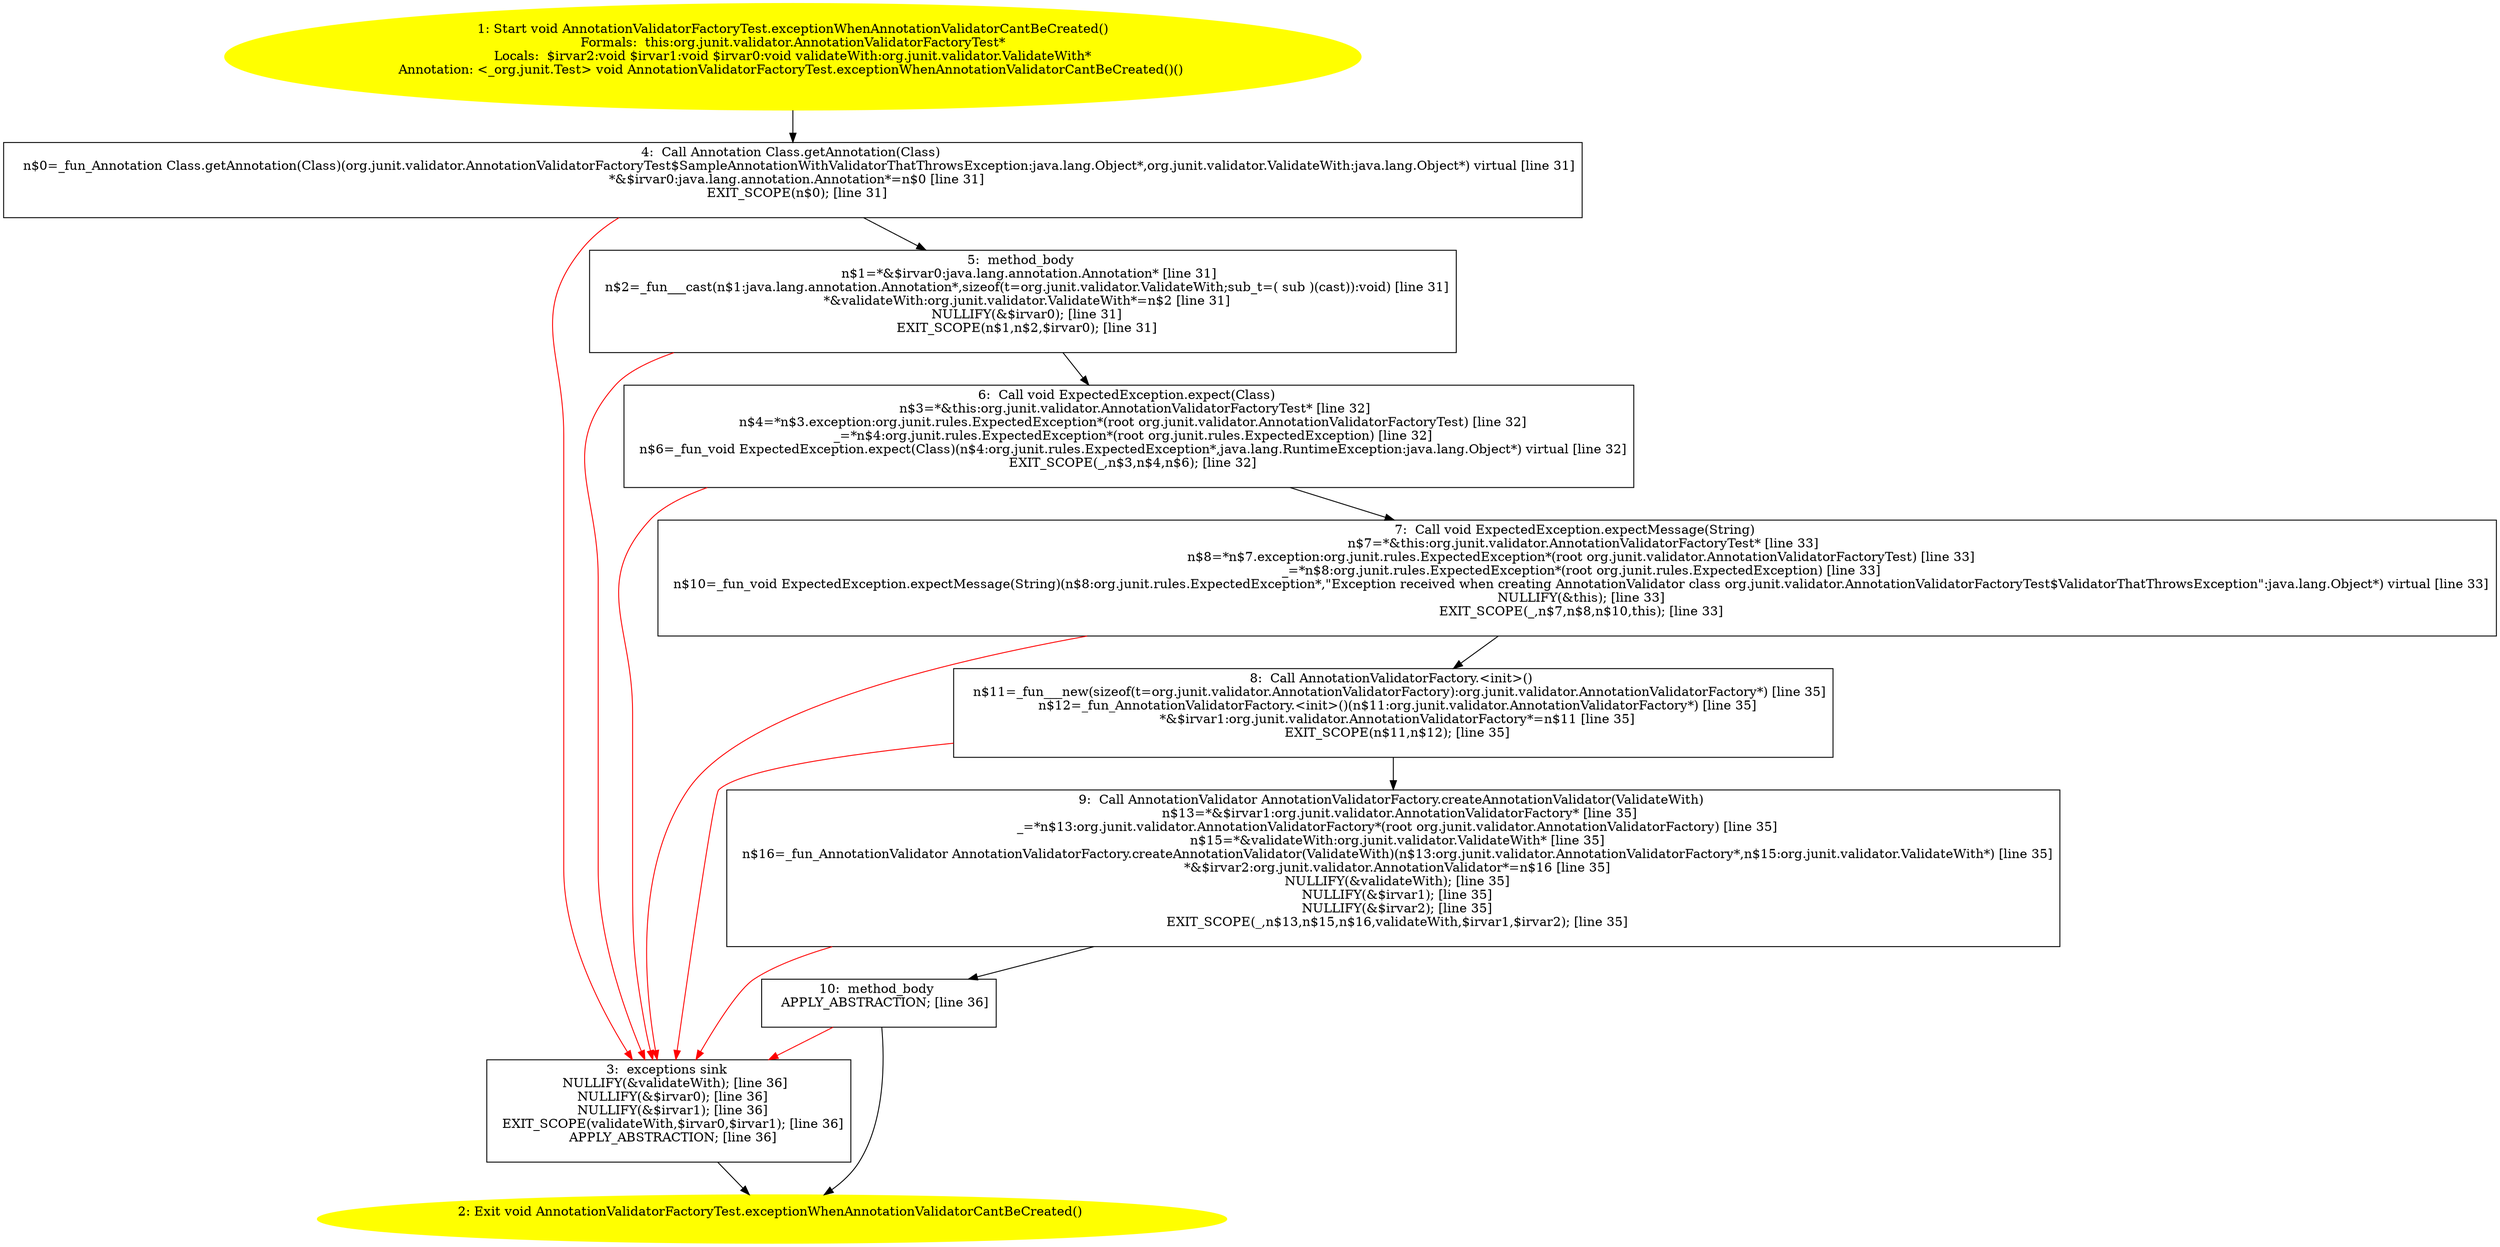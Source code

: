 /* @generated */
digraph cfg {
"org.junit.validator.AnnotationValidatorFactoryTest.exceptionWhenAnnotationValidatorCantBeCreated():v.d62a9ae73eadf11cd1134fed0bfbc089_1" [label="1: Start void AnnotationValidatorFactoryTest.exceptionWhenAnnotationValidatorCantBeCreated()\nFormals:  this:org.junit.validator.AnnotationValidatorFactoryTest*\nLocals:  $irvar2:void $irvar1:void $irvar0:void validateWith:org.junit.validator.ValidateWith*\nAnnotation: <_org.junit.Test> void AnnotationValidatorFactoryTest.exceptionWhenAnnotationValidatorCantBeCreated()() \n  " color=yellow style=filled]
	

	 "org.junit.validator.AnnotationValidatorFactoryTest.exceptionWhenAnnotationValidatorCantBeCreated():v.d62a9ae73eadf11cd1134fed0bfbc089_1" -> "org.junit.validator.AnnotationValidatorFactoryTest.exceptionWhenAnnotationValidatorCantBeCreated():v.d62a9ae73eadf11cd1134fed0bfbc089_4" ;
"org.junit.validator.AnnotationValidatorFactoryTest.exceptionWhenAnnotationValidatorCantBeCreated():v.d62a9ae73eadf11cd1134fed0bfbc089_2" [label="2: Exit void AnnotationValidatorFactoryTest.exceptionWhenAnnotationValidatorCantBeCreated() \n  " color=yellow style=filled]
	

"org.junit.validator.AnnotationValidatorFactoryTest.exceptionWhenAnnotationValidatorCantBeCreated():v.d62a9ae73eadf11cd1134fed0bfbc089_3" [label="3:  exceptions sink \n   NULLIFY(&validateWith); [line 36]\n  NULLIFY(&$irvar0); [line 36]\n  NULLIFY(&$irvar1); [line 36]\n  EXIT_SCOPE(validateWith,$irvar0,$irvar1); [line 36]\n  APPLY_ABSTRACTION; [line 36]\n " shape="box"]
	

	 "org.junit.validator.AnnotationValidatorFactoryTest.exceptionWhenAnnotationValidatorCantBeCreated():v.d62a9ae73eadf11cd1134fed0bfbc089_3" -> "org.junit.validator.AnnotationValidatorFactoryTest.exceptionWhenAnnotationValidatorCantBeCreated():v.d62a9ae73eadf11cd1134fed0bfbc089_2" ;
"org.junit.validator.AnnotationValidatorFactoryTest.exceptionWhenAnnotationValidatorCantBeCreated():v.d62a9ae73eadf11cd1134fed0bfbc089_4" [label="4:  Call Annotation Class.getAnnotation(Class) \n   n$0=_fun_Annotation Class.getAnnotation(Class)(org.junit.validator.AnnotationValidatorFactoryTest$SampleAnnotationWithValidatorThatThrowsException:java.lang.Object*,org.junit.validator.ValidateWith:java.lang.Object*) virtual [line 31]\n  *&$irvar0:java.lang.annotation.Annotation*=n$0 [line 31]\n  EXIT_SCOPE(n$0); [line 31]\n " shape="box"]
	

	 "org.junit.validator.AnnotationValidatorFactoryTest.exceptionWhenAnnotationValidatorCantBeCreated():v.d62a9ae73eadf11cd1134fed0bfbc089_4" -> "org.junit.validator.AnnotationValidatorFactoryTest.exceptionWhenAnnotationValidatorCantBeCreated():v.d62a9ae73eadf11cd1134fed0bfbc089_5" ;
	 "org.junit.validator.AnnotationValidatorFactoryTest.exceptionWhenAnnotationValidatorCantBeCreated():v.d62a9ae73eadf11cd1134fed0bfbc089_4" -> "org.junit.validator.AnnotationValidatorFactoryTest.exceptionWhenAnnotationValidatorCantBeCreated():v.d62a9ae73eadf11cd1134fed0bfbc089_3" [color="red" ];
"org.junit.validator.AnnotationValidatorFactoryTest.exceptionWhenAnnotationValidatorCantBeCreated():v.d62a9ae73eadf11cd1134fed0bfbc089_5" [label="5:  method_body \n   n$1=*&$irvar0:java.lang.annotation.Annotation* [line 31]\n  n$2=_fun___cast(n$1:java.lang.annotation.Annotation*,sizeof(t=org.junit.validator.ValidateWith;sub_t=( sub )(cast)):void) [line 31]\n  *&validateWith:org.junit.validator.ValidateWith*=n$2 [line 31]\n  NULLIFY(&$irvar0); [line 31]\n  EXIT_SCOPE(n$1,n$2,$irvar0); [line 31]\n " shape="box"]
	

	 "org.junit.validator.AnnotationValidatorFactoryTest.exceptionWhenAnnotationValidatorCantBeCreated():v.d62a9ae73eadf11cd1134fed0bfbc089_5" -> "org.junit.validator.AnnotationValidatorFactoryTest.exceptionWhenAnnotationValidatorCantBeCreated():v.d62a9ae73eadf11cd1134fed0bfbc089_6" ;
	 "org.junit.validator.AnnotationValidatorFactoryTest.exceptionWhenAnnotationValidatorCantBeCreated():v.d62a9ae73eadf11cd1134fed0bfbc089_5" -> "org.junit.validator.AnnotationValidatorFactoryTest.exceptionWhenAnnotationValidatorCantBeCreated():v.d62a9ae73eadf11cd1134fed0bfbc089_3" [color="red" ];
"org.junit.validator.AnnotationValidatorFactoryTest.exceptionWhenAnnotationValidatorCantBeCreated():v.d62a9ae73eadf11cd1134fed0bfbc089_6" [label="6:  Call void ExpectedException.expect(Class) \n   n$3=*&this:org.junit.validator.AnnotationValidatorFactoryTest* [line 32]\n  n$4=*n$3.exception:org.junit.rules.ExpectedException*(root org.junit.validator.AnnotationValidatorFactoryTest) [line 32]\n  _=*n$4:org.junit.rules.ExpectedException*(root org.junit.rules.ExpectedException) [line 32]\n  n$6=_fun_void ExpectedException.expect(Class)(n$4:org.junit.rules.ExpectedException*,java.lang.RuntimeException:java.lang.Object*) virtual [line 32]\n  EXIT_SCOPE(_,n$3,n$4,n$6); [line 32]\n " shape="box"]
	

	 "org.junit.validator.AnnotationValidatorFactoryTest.exceptionWhenAnnotationValidatorCantBeCreated():v.d62a9ae73eadf11cd1134fed0bfbc089_6" -> "org.junit.validator.AnnotationValidatorFactoryTest.exceptionWhenAnnotationValidatorCantBeCreated():v.d62a9ae73eadf11cd1134fed0bfbc089_7" ;
	 "org.junit.validator.AnnotationValidatorFactoryTest.exceptionWhenAnnotationValidatorCantBeCreated():v.d62a9ae73eadf11cd1134fed0bfbc089_6" -> "org.junit.validator.AnnotationValidatorFactoryTest.exceptionWhenAnnotationValidatorCantBeCreated():v.d62a9ae73eadf11cd1134fed0bfbc089_3" [color="red" ];
"org.junit.validator.AnnotationValidatorFactoryTest.exceptionWhenAnnotationValidatorCantBeCreated():v.d62a9ae73eadf11cd1134fed0bfbc089_7" [label="7:  Call void ExpectedException.expectMessage(String) \n   n$7=*&this:org.junit.validator.AnnotationValidatorFactoryTest* [line 33]\n  n$8=*n$7.exception:org.junit.rules.ExpectedException*(root org.junit.validator.AnnotationValidatorFactoryTest) [line 33]\n  _=*n$8:org.junit.rules.ExpectedException*(root org.junit.rules.ExpectedException) [line 33]\n  n$10=_fun_void ExpectedException.expectMessage(String)(n$8:org.junit.rules.ExpectedException*,\"Exception received when creating AnnotationValidator class org.junit.validator.AnnotationValidatorFactoryTest$ValidatorThatThrowsException\":java.lang.Object*) virtual [line 33]\n  NULLIFY(&this); [line 33]\n  EXIT_SCOPE(_,n$7,n$8,n$10,this); [line 33]\n " shape="box"]
	

	 "org.junit.validator.AnnotationValidatorFactoryTest.exceptionWhenAnnotationValidatorCantBeCreated():v.d62a9ae73eadf11cd1134fed0bfbc089_7" -> "org.junit.validator.AnnotationValidatorFactoryTest.exceptionWhenAnnotationValidatorCantBeCreated():v.d62a9ae73eadf11cd1134fed0bfbc089_8" ;
	 "org.junit.validator.AnnotationValidatorFactoryTest.exceptionWhenAnnotationValidatorCantBeCreated():v.d62a9ae73eadf11cd1134fed0bfbc089_7" -> "org.junit.validator.AnnotationValidatorFactoryTest.exceptionWhenAnnotationValidatorCantBeCreated():v.d62a9ae73eadf11cd1134fed0bfbc089_3" [color="red" ];
"org.junit.validator.AnnotationValidatorFactoryTest.exceptionWhenAnnotationValidatorCantBeCreated():v.d62a9ae73eadf11cd1134fed0bfbc089_8" [label="8:  Call AnnotationValidatorFactory.<init>() \n   n$11=_fun___new(sizeof(t=org.junit.validator.AnnotationValidatorFactory):org.junit.validator.AnnotationValidatorFactory*) [line 35]\n  n$12=_fun_AnnotationValidatorFactory.<init>()(n$11:org.junit.validator.AnnotationValidatorFactory*) [line 35]\n  *&$irvar1:org.junit.validator.AnnotationValidatorFactory*=n$11 [line 35]\n  EXIT_SCOPE(n$11,n$12); [line 35]\n " shape="box"]
	

	 "org.junit.validator.AnnotationValidatorFactoryTest.exceptionWhenAnnotationValidatorCantBeCreated():v.d62a9ae73eadf11cd1134fed0bfbc089_8" -> "org.junit.validator.AnnotationValidatorFactoryTest.exceptionWhenAnnotationValidatorCantBeCreated():v.d62a9ae73eadf11cd1134fed0bfbc089_9" ;
	 "org.junit.validator.AnnotationValidatorFactoryTest.exceptionWhenAnnotationValidatorCantBeCreated():v.d62a9ae73eadf11cd1134fed0bfbc089_8" -> "org.junit.validator.AnnotationValidatorFactoryTest.exceptionWhenAnnotationValidatorCantBeCreated():v.d62a9ae73eadf11cd1134fed0bfbc089_3" [color="red" ];
"org.junit.validator.AnnotationValidatorFactoryTest.exceptionWhenAnnotationValidatorCantBeCreated():v.d62a9ae73eadf11cd1134fed0bfbc089_9" [label="9:  Call AnnotationValidator AnnotationValidatorFactory.createAnnotationValidator(ValidateWith) \n   n$13=*&$irvar1:org.junit.validator.AnnotationValidatorFactory* [line 35]\n  _=*n$13:org.junit.validator.AnnotationValidatorFactory*(root org.junit.validator.AnnotationValidatorFactory) [line 35]\n  n$15=*&validateWith:org.junit.validator.ValidateWith* [line 35]\n  n$16=_fun_AnnotationValidator AnnotationValidatorFactory.createAnnotationValidator(ValidateWith)(n$13:org.junit.validator.AnnotationValidatorFactory*,n$15:org.junit.validator.ValidateWith*) [line 35]\n  *&$irvar2:org.junit.validator.AnnotationValidator*=n$16 [line 35]\n  NULLIFY(&validateWith); [line 35]\n  NULLIFY(&$irvar1); [line 35]\n  NULLIFY(&$irvar2); [line 35]\n  EXIT_SCOPE(_,n$13,n$15,n$16,validateWith,$irvar1,$irvar2); [line 35]\n " shape="box"]
	

	 "org.junit.validator.AnnotationValidatorFactoryTest.exceptionWhenAnnotationValidatorCantBeCreated():v.d62a9ae73eadf11cd1134fed0bfbc089_9" -> "org.junit.validator.AnnotationValidatorFactoryTest.exceptionWhenAnnotationValidatorCantBeCreated():v.d62a9ae73eadf11cd1134fed0bfbc089_10" ;
	 "org.junit.validator.AnnotationValidatorFactoryTest.exceptionWhenAnnotationValidatorCantBeCreated():v.d62a9ae73eadf11cd1134fed0bfbc089_9" -> "org.junit.validator.AnnotationValidatorFactoryTest.exceptionWhenAnnotationValidatorCantBeCreated():v.d62a9ae73eadf11cd1134fed0bfbc089_3" [color="red" ];
"org.junit.validator.AnnotationValidatorFactoryTest.exceptionWhenAnnotationValidatorCantBeCreated():v.d62a9ae73eadf11cd1134fed0bfbc089_10" [label="10:  method_body \n   APPLY_ABSTRACTION; [line 36]\n " shape="box"]
	

	 "org.junit.validator.AnnotationValidatorFactoryTest.exceptionWhenAnnotationValidatorCantBeCreated():v.d62a9ae73eadf11cd1134fed0bfbc089_10" -> "org.junit.validator.AnnotationValidatorFactoryTest.exceptionWhenAnnotationValidatorCantBeCreated():v.d62a9ae73eadf11cd1134fed0bfbc089_2" ;
	 "org.junit.validator.AnnotationValidatorFactoryTest.exceptionWhenAnnotationValidatorCantBeCreated():v.d62a9ae73eadf11cd1134fed0bfbc089_10" -> "org.junit.validator.AnnotationValidatorFactoryTest.exceptionWhenAnnotationValidatorCantBeCreated():v.d62a9ae73eadf11cd1134fed0bfbc089_3" [color="red" ];
}
